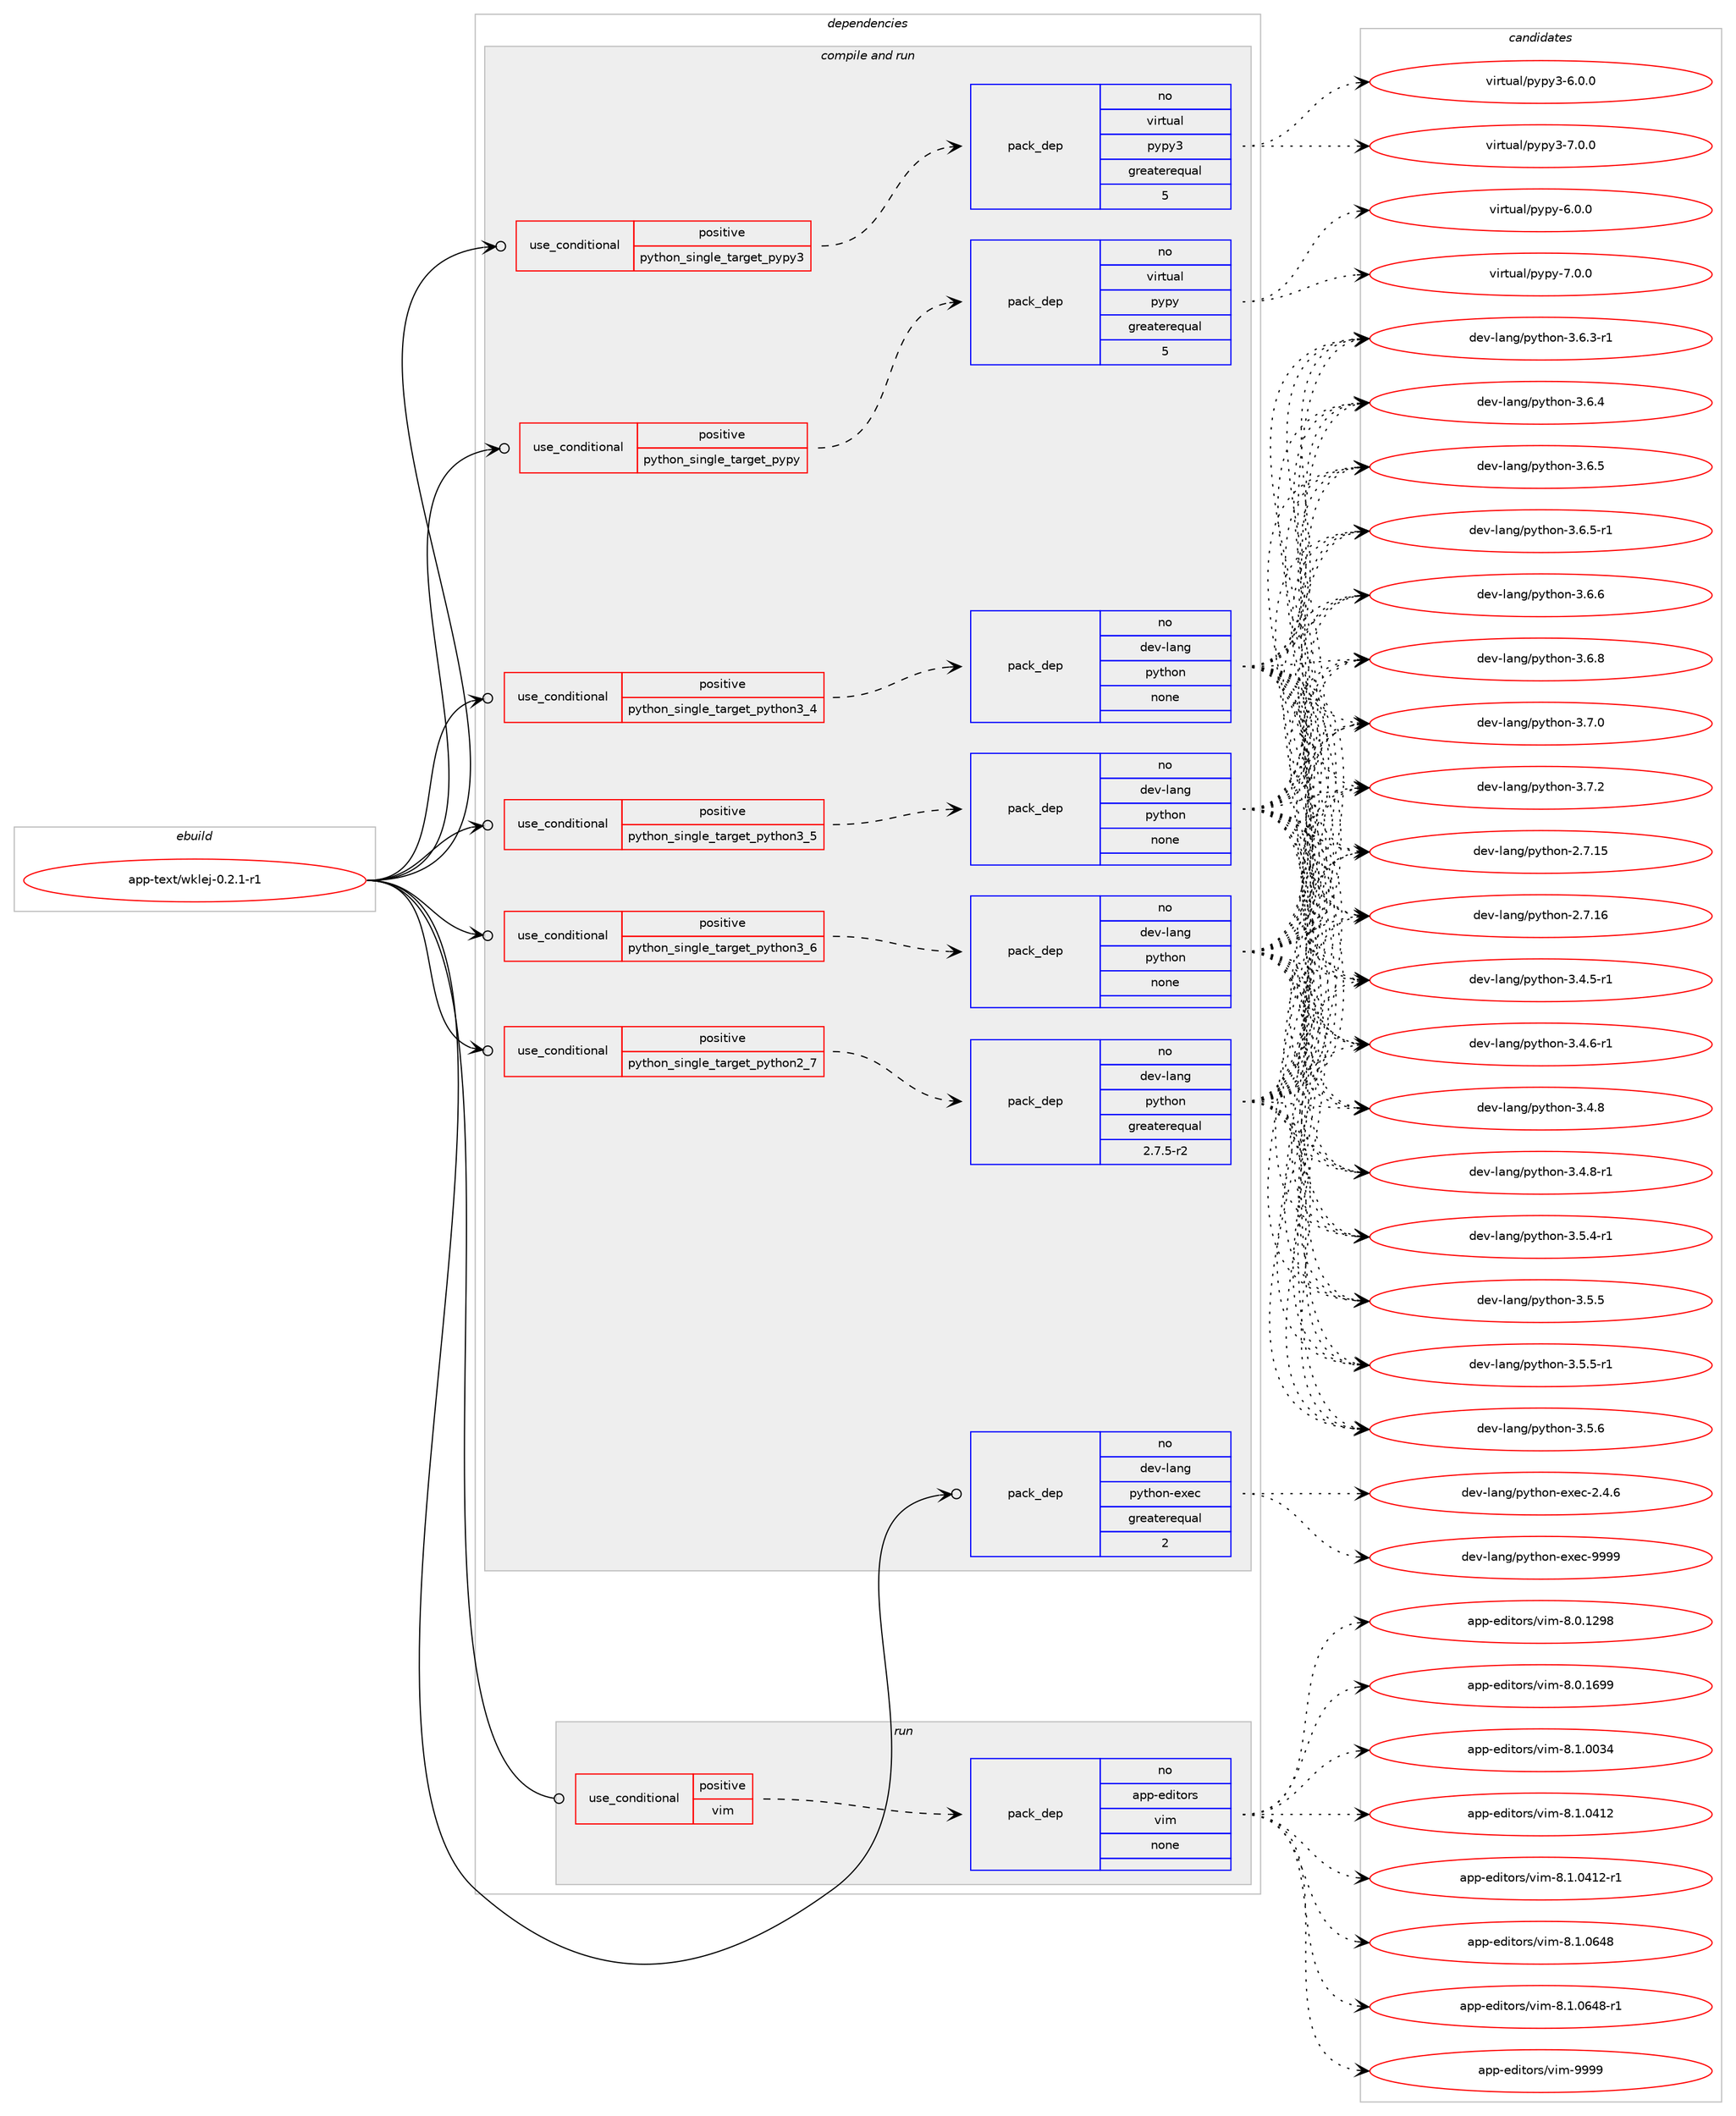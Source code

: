 digraph prolog {

# *************
# Graph options
# *************

newrank=true;
concentrate=true;
compound=true;
graph [rankdir=LR,fontname=Helvetica,fontsize=10,ranksep=1.5];#, ranksep=2.5, nodesep=0.2];
edge  [arrowhead=vee];
node  [fontname=Helvetica,fontsize=10];

# **********
# The ebuild
# **********

subgraph cluster_leftcol {
color=gray;
rank=same;
label=<<i>ebuild</i>>;
id [label="app-text/wklej-0.2.1-r1", color=red, width=4, href="../app-text/wklej-0.2.1-r1.svg"];
}

# ****************
# The dependencies
# ****************

subgraph cluster_midcol {
color=gray;
label=<<i>dependencies</i>>;
subgraph cluster_compile {
fillcolor="#eeeeee";
style=filled;
label=<<i>compile</i>>;
}
subgraph cluster_compileandrun {
fillcolor="#eeeeee";
style=filled;
label=<<i>compile and run</i>>;
subgraph cond356276 {
dependency1313282 [label=<<TABLE BORDER="0" CELLBORDER="1" CELLSPACING="0" CELLPADDING="4"><TR><TD ROWSPAN="3" CELLPADDING="10">use_conditional</TD></TR><TR><TD>positive</TD></TR><TR><TD>python_single_target_pypy</TD></TR></TABLE>>, shape=none, color=red];
subgraph pack936437 {
dependency1313283 [label=<<TABLE BORDER="0" CELLBORDER="1" CELLSPACING="0" CELLPADDING="4" WIDTH="220"><TR><TD ROWSPAN="6" CELLPADDING="30">pack_dep</TD></TR><TR><TD WIDTH="110">no</TD></TR><TR><TD>virtual</TD></TR><TR><TD>pypy</TD></TR><TR><TD>greaterequal</TD></TR><TR><TD>5</TD></TR></TABLE>>, shape=none, color=blue];
}
dependency1313282:e -> dependency1313283:w [weight=20,style="dashed",arrowhead="vee"];
}
id:e -> dependency1313282:w [weight=20,style="solid",arrowhead="odotvee"];
subgraph cond356277 {
dependency1313284 [label=<<TABLE BORDER="0" CELLBORDER="1" CELLSPACING="0" CELLPADDING="4"><TR><TD ROWSPAN="3" CELLPADDING="10">use_conditional</TD></TR><TR><TD>positive</TD></TR><TR><TD>python_single_target_pypy3</TD></TR></TABLE>>, shape=none, color=red];
subgraph pack936438 {
dependency1313285 [label=<<TABLE BORDER="0" CELLBORDER="1" CELLSPACING="0" CELLPADDING="4" WIDTH="220"><TR><TD ROWSPAN="6" CELLPADDING="30">pack_dep</TD></TR><TR><TD WIDTH="110">no</TD></TR><TR><TD>virtual</TD></TR><TR><TD>pypy3</TD></TR><TR><TD>greaterequal</TD></TR><TR><TD>5</TD></TR></TABLE>>, shape=none, color=blue];
}
dependency1313284:e -> dependency1313285:w [weight=20,style="dashed",arrowhead="vee"];
}
id:e -> dependency1313284:w [weight=20,style="solid",arrowhead="odotvee"];
subgraph cond356278 {
dependency1313286 [label=<<TABLE BORDER="0" CELLBORDER="1" CELLSPACING="0" CELLPADDING="4"><TR><TD ROWSPAN="3" CELLPADDING="10">use_conditional</TD></TR><TR><TD>positive</TD></TR><TR><TD>python_single_target_python2_7</TD></TR></TABLE>>, shape=none, color=red];
subgraph pack936439 {
dependency1313287 [label=<<TABLE BORDER="0" CELLBORDER="1" CELLSPACING="0" CELLPADDING="4" WIDTH="220"><TR><TD ROWSPAN="6" CELLPADDING="30">pack_dep</TD></TR><TR><TD WIDTH="110">no</TD></TR><TR><TD>dev-lang</TD></TR><TR><TD>python</TD></TR><TR><TD>greaterequal</TD></TR><TR><TD>2.7.5-r2</TD></TR></TABLE>>, shape=none, color=blue];
}
dependency1313286:e -> dependency1313287:w [weight=20,style="dashed",arrowhead="vee"];
}
id:e -> dependency1313286:w [weight=20,style="solid",arrowhead="odotvee"];
subgraph cond356279 {
dependency1313288 [label=<<TABLE BORDER="0" CELLBORDER="1" CELLSPACING="0" CELLPADDING="4"><TR><TD ROWSPAN="3" CELLPADDING="10">use_conditional</TD></TR><TR><TD>positive</TD></TR><TR><TD>python_single_target_python3_4</TD></TR></TABLE>>, shape=none, color=red];
subgraph pack936440 {
dependency1313289 [label=<<TABLE BORDER="0" CELLBORDER="1" CELLSPACING="0" CELLPADDING="4" WIDTH="220"><TR><TD ROWSPAN="6" CELLPADDING="30">pack_dep</TD></TR><TR><TD WIDTH="110">no</TD></TR><TR><TD>dev-lang</TD></TR><TR><TD>python</TD></TR><TR><TD>none</TD></TR><TR><TD></TD></TR></TABLE>>, shape=none, color=blue];
}
dependency1313288:e -> dependency1313289:w [weight=20,style="dashed",arrowhead="vee"];
}
id:e -> dependency1313288:w [weight=20,style="solid",arrowhead="odotvee"];
subgraph cond356280 {
dependency1313290 [label=<<TABLE BORDER="0" CELLBORDER="1" CELLSPACING="0" CELLPADDING="4"><TR><TD ROWSPAN="3" CELLPADDING="10">use_conditional</TD></TR><TR><TD>positive</TD></TR><TR><TD>python_single_target_python3_5</TD></TR></TABLE>>, shape=none, color=red];
subgraph pack936441 {
dependency1313291 [label=<<TABLE BORDER="0" CELLBORDER="1" CELLSPACING="0" CELLPADDING="4" WIDTH="220"><TR><TD ROWSPAN="6" CELLPADDING="30">pack_dep</TD></TR><TR><TD WIDTH="110">no</TD></TR><TR><TD>dev-lang</TD></TR><TR><TD>python</TD></TR><TR><TD>none</TD></TR><TR><TD></TD></TR></TABLE>>, shape=none, color=blue];
}
dependency1313290:e -> dependency1313291:w [weight=20,style="dashed",arrowhead="vee"];
}
id:e -> dependency1313290:w [weight=20,style="solid",arrowhead="odotvee"];
subgraph cond356281 {
dependency1313292 [label=<<TABLE BORDER="0" CELLBORDER="1" CELLSPACING="0" CELLPADDING="4"><TR><TD ROWSPAN="3" CELLPADDING="10">use_conditional</TD></TR><TR><TD>positive</TD></TR><TR><TD>python_single_target_python3_6</TD></TR></TABLE>>, shape=none, color=red];
subgraph pack936442 {
dependency1313293 [label=<<TABLE BORDER="0" CELLBORDER="1" CELLSPACING="0" CELLPADDING="4" WIDTH="220"><TR><TD ROWSPAN="6" CELLPADDING="30">pack_dep</TD></TR><TR><TD WIDTH="110">no</TD></TR><TR><TD>dev-lang</TD></TR><TR><TD>python</TD></TR><TR><TD>none</TD></TR><TR><TD></TD></TR></TABLE>>, shape=none, color=blue];
}
dependency1313292:e -> dependency1313293:w [weight=20,style="dashed",arrowhead="vee"];
}
id:e -> dependency1313292:w [weight=20,style="solid",arrowhead="odotvee"];
subgraph pack936443 {
dependency1313294 [label=<<TABLE BORDER="0" CELLBORDER="1" CELLSPACING="0" CELLPADDING="4" WIDTH="220"><TR><TD ROWSPAN="6" CELLPADDING="30">pack_dep</TD></TR><TR><TD WIDTH="110">no</TD></TR><TR><TD>dev-lang</TD></TR><TR><TD>python-exec</TD></TR><TR><TD>greaterequal</TD></TR><TR><TD>2</TD></TR></TABLE>>, shape=none, color=blue];
}
id:e -> dependency1313294:w [weight=20,style="solid",arrowhead="odotvee"];
}
subgraph cluster_run {
fillcolor="#eeeeee";
style=filled;
label=<<i>run</i>>;
subgraph cond356282 {
dependency1313295 [label=<<TABLE BORDER="0" CELLBORDER="1" CELLSPACING="0" CELLPADDING="4"><TR><TD ROWSPAN="3" CELLPADDING="10">use_conditional</TD></TR><TR><TD>positive</TD></TR><TR><TD>vim</TD></TR></TABLE>>, shape=none, color=red];
subgraph pack936444 {
dependency1313296 [label=<<TABLE BORDER="0" CELLBORDER="1" CELLSPACING="0" CELLPADDING="4" WIDTH="220"><TR><TD ROWSPAN="6" CELLPADDING="30">pack_dep</TD></TR><TR><TD WIDTH="110">no</TD></TR><TR><TD>app-editors</TD></TR><TR><TD>vim</TD></TR><TR><TD>none</TD></TR><TR><TD></TD></TR></TABLE>>, shape=none, color=blue];
}
dependency1313295:e -> dependency1313296:w [weight=20,style="dashed",arrowhead="vee"];
}
id:e -> dependency1313295:w [weight=20,style="solid",arrowhead="odot"];
}
}

# **************
# The candidates
# **************

subgraph cluster_choices {
rank=same;
color=gray;
label=<<i>candidates</i>>;

subgraph choice936437 {
color=black;
nodesep=1;
choice1181051141161179710847112121112121455446484648 [label="virtual/pypy-6.0.0", color=red, width=4,href="../virtual/pypy-6.0.0.svg"];
choice1181051141161179710847112121112121455546484648 [label="virtual/pypy-7.0.0", color=red, width=4,href="../virtual/pypy-7.0.0.svg"];
dependency1313283:e -> choice1181051141161179710847112121112121455446484648:w [style=dotted,weight="100"];
dependency1313283:e -> choice1181051141161179710847112121112121455546484648:w [style=dotted,weight="100"];
}
subgraph choice936438 {
color=black;
nodesep=1;
choice118105114116117971084711212111212151455446484648 [label="virtual/pypy3-6.0.0", color=red, width=4,href="../virtual/pypy3-6.0.0.svg"];
choice118105114116117971084711212111212151455546484648 [label="virtual/pypy3-7.0.0", color=red, width=4,href="../virtual/pypy3-7.0.0.svg"];
dependency1313285:e -> choice118105114116117971084711212111212151455446484648:w [style=dotted,weight="100"];
dependency1313285:e -> choice118105114116117971084711212111212151455546484648:w [style=dotted,weight="100"];
}
subgraph choice936439 {
color=black;
nodesep=1;
choice10010111845108971101034711212111610411111045504655464953 [label="dev-lang/python-2.7.15", color=red, width=4,href="../dev-lang/python-2.7.15.svg"];
choice10010111845108971101034711212111610411111045504655464954 [label="dev-lang/python-2.7.16", color=red, width=4,href="../dev-lang/python-2.7.16.svg"];
choice1001011184510897110103471121211161041111104551465246534511449 [label="dev-lang/python-3.4.5-r1", color=red, width=4,href="../dev-lang/python-3.4.5-r1.svg"];
choice1001011184510897110103471121211161041111104551465246544511449 [label="dev-lang/python-3.4.6-r1", color=red, width=4,href="../dev-lang/python-3.4.6-r1.svg"];
choice100101118451089711010347112121116104111110455146524656 [label="dev-lang/python-3.4.8", color=red, width=4,href="../dev-lang/python-3.4.8.svg"];
choice1001011184510897110103471121211161041111104551465246564511449 [label="dev-lang/python-3.4.8-r1", color=red, width=4,href="../dev-lang/python-3.4.8-r1.svg"];
choice1001011184510897110103471121211161041111104551465346524511449 [label="dev-lang/python-3.5.4-r1", color=red, width=4,href="../dev-lang/python-3.5.4-r1.svg"];
choice100101118451089711010347112121116104111110455146534653 [label="dev-lang/python-3.5.5", color=red, width=4,href="../dev-lang/python-3.5.5.svg"];
choice1001011184510897110103471121211161041111104551465346534511449 [label="dev-lang/python-3.5.5-r1", color=red, width=4,href="../dev-lang/python-3.5.5-r1.svg"];
choice100101118451089711010347112121116104111110455146534654 [label="dev-lang/python-3.5.6", color=red, width=4,href="../dev-lang/python-3.5.6.svg"];
choice1001011184510897110103471121211161041111104551465446514511449 [label="dev-lang/python-3.6.3-r1", color=red, width=4,href="../dev-lang/python-3.6.3-r1.svg"];
choice100101118451089711010347112121116104111110455146544652 [label="dev-lang/python-3.6.4", color=red, width=4,href="../dev-lang/python-3.6.4.svg"];
choice100101118451089711010347112121116104111110455146544653 [label="dev-lang/python-3.6.5", color=red, width=4,href="../dev-lang/python-3.6.5.svg"];
choice1001011184510897110103471121211161041111104551465446534511449 [label="dev-lang/python-3.6.5-r1", color=red, width=4,href="../dev-lang/python-3.6.5-r1.svg"];
choice100101118451089711010347112121116104111110455146544654 [label="dev-lang/python-3.6.6", color=red, width=4,href="../dev-lang/python-3.6.6.svg"];
choice100101118451089711010347112121116104111110455146544656 [label="dev-lang/python-3.6.8", color=red, width=4,href="../dev-lang/python-3.6.8.svg"];
choice100101118451089711010347112121116104111110455146554648 [label="dev-lang/python-3.7.0", color=red, width=4,href="../dev-lang/python-3.7.0.svg"];
choice100101118451089711010347112121116104111110455146554650 [label="dev-lang/python-3.7.2", color=red, width=4,href="../dev-lang/python-3.7.2.svg"];
dependency1313287:e -> choice10010111845108971101034711212111610411111045504655464953:w [style=dotted,weight="100"];
dependency1313287:e -> choice10010111845108971101034711212111610411111045504655464954:w [style=dotted,weight="100"];
dependency1313287:e -> choice1001011184510897110103471121211161041111104551465246534511449:w [style=dotted,weight="100"];
dependency1313287:e -> choice1001011184510897110103471121211161041111104551465246544511449:w [style=dotted,weight="100"];
dependency1313287:e -> choice100101118451089711010347112121116104111110455146524656:w [style=dotted,weight="100"];
dependency1313287:e -> choice1001011184510897110103471121211161041111104551465246564511449:w [style=dotted,weight="100"];
dependency1313287:e -> choice1001011184510897110103471121211161041111104551465346524511449:w [style=dotted,weight="100"];
dependency1313287:e -> choice100101118451089711010347112121116104111110455146534653:w [style=dotted,weight="100"];
dependency1313287:e -> choice1001011184510897110103471121211161041111104551465346534511449:w [style=dotted,weight="100"];
dependency1313287:e -> choice100101118451089711010347112121116104111110455146534654:w [style=dotted,weight="100"];
dependency1313287:e -> choice1001011184510897110103471121211161041111104551465446514511449:w [style=dotted,weight="100"];
dependency1313287:e -> choice100101118451089711010347112121116104111110455146544652:w [style=dotted,weight="100"];
dependency1313287:e -> choice100101118451089711010347112121116104111110455146544653:w [style=dotted,weight="100"];
dependency1313287:e -> choice1001011184510897110103471121211161041111104551465446534511449:w [style=dotted,weight="100"];
dependency1313287:e -> choice100101118451089711010347112121116104111110455146544654:w [style=dotted,weight="100"];
dependency1313287:e -> choice100101118451089711010347112121116104111110455146544656:w [style=dotted,weight="100"];
dependency1313287:e -> choice100101118451089711010347112121116104111110455146554648:w [style=dotted,weight="100"];
dependency1313287:e -> choice100101118451089711010347112121116104111110455146554650:w [style=dotted,weight="100"];
}
subgraph choice936440 {
color=black;
nodesep=1;
choice10010111845108971101034711212111610411111045504655464953 [label="dev-lang/python-2.7.15", color=red, width=4,href="../dev-lang/python-2.7.15.svg"];
choice10010111845108971101034711212111610411111045504655464954 [label="dev-lang/python-2.7.16", color=red, width=4,href="../dev-lang/python-2.7.16.svg"];
choice1001011184510897110103471121211161041111104551465246534511449 [label="dev-lang/python-3.4.5-r1", color=red, width=4,href="../dev-lang/python-3.4.5-r1.svg"];
choice1001011184510897110103471121211161041111104551465246544511449 [label="dev-lang/python-3.4.6-r1", color=red, width=4,href="../dev-lang/python-3.4.6-r1.svg"];
choice100101118451089711010347112121116104111110455146524656 [label="dev-lang/python-3.4.8", color=red, width=4,href="../dev-lang/python-3.4.8.svg"];
choice1001011184510897110103471121211161041111104551465246564511449 [label="dev-lang/python-3.4.8-r1", color=red, width=4,href="../dev-lang/python-3.4.8-r1.svg"];
choice1001011184510897110103471121211161041111104551465346524511449 [label="dev-lang/python-3.5.4-r1", color=red, width=4,href="../dev-lang/python-3.5.4-r1.svg"];
choice100101118451089711010347112121116104111110455146534653 [label="dev-lang/python-3.5.5", color=red, width=4,href="../dev-lang/python-3.5.5.svg"];
choice1001011184510897110103471121211161041111104551465346534511449 [label="dev-lang/python-3.5.5-r1", color=red, width=4,href="../dev-lang/python-3.5.5-r1.svg"];
choice100101118451089711010347112121116104111110455146534654 [label="dev-lang/python-3.5.6", color=red, width=4,href="../dev-lang/python-3.5.6.svg"];
choice1001011184510897110103471121211161041111104551465446514511449 [label="dev-lang/python-3.6.3-r1", color=red, width=4,href="../dev-lang/python-3.6.3-r1.svg"];
choice100101118451089711010347112121116104111110455146544652 [label="dev-lang/python-3.6.4", color=red, width=4,href="../dev-lang/python-3.6.4.svg"];
choice100101118451089711010347112121116104111110455146544653 [label="dev-lang/python-3.6.5", color=red, width=4,href="../dev-lang/python-3.6.5.svg"];
choice1001011184510897110103471121211161041111104551465446534511449 [label="dev-lang/python-3.6.5-r1", color=red, width=4,href="../dev-lang/python-3.6.5-r1.svg"];
choice100101118451089711010347112121116104111110455146544654 [label="dev-lang/python-3.6.6", color=red, width=4,href="../dev-lang/python-3.6.6.svg"];
choice100101118451089711010347112121116104111110455146544656 [label="dev-lang/python-3.6.8", color=red, width=4,href="../dev-lang/python-3.6.8.svg"];
choice100101118451089711010347112121116104111110455146554648 [label="dev-lang/python-3.7.0", color=red, width=4,href="../dev-lang/python-3.7.0.svg"];
choice100101118451089711010347112121116104111110455146554650 [label="dev-lang/python-3.7.2", color=red, width=4,href="../dev-lang/python-3.7.2.svg"];
dependency1313289:e -> choice10010111845108971101034711212111610411111045504655464953:w [style=dotted,weight="100"];
dependency1313289:e -> choice10010111845108971101034711212111610411111045504655464954:w [style=dotted,weight="100"];
dependency1313289:e -> choice1001011184510897110103471121211161041111104551465246534511449:w [style=dotted,weight="100"];
dependency1313289:e -> choice1001011184510897110103471121211161041111104551465246544511449:w [style=dotted,weight="100"];
dependency1313289:e -> choice100101118451089711010347112121116104111110455146524656:w [style=dotted,weight="100"];
dependency1313289:e -> choice1001011184510897110103471121211161041111104551465246564511449:w [style=dotted,weight="100"];
dependency1313289:e -> choice1001011184510897110103471121211161041111104551465346524511449:w [style=dotted,weight="100"];
dependency1313289:e -> choice100101118451089711010347112121116104111110455146534653:w [style=dotted,weight="100"];
dependency1313289:e -> choice1001011184510897110103471121211161041111104551465346534511449:w [style=dotted,weight="100"];
dependency1313289:e -> choice100101118451089711010347112121116104111110455146534654:w [style=dotted,weight="100"];
dependency1313289:e -> choice1001011184510897110103471121211161041111104551465446514511449:w [style=dotted,weight="100"];
dependency1313289:e -> choice100101118451089711010347112121116104111110455146544652:w [style=dotted,weight="100"];
dependency1313289:e -> choice100101118451089711010347112121116104111110455146544653:w [style=dotted,weight="100"];
dependency1313289:e -> choice1001011184510897110103471121211161041111104551465446534511449:w [style=dotted,weight="100"];
dependency1313289:e -> choice100101118451089711010347112121116104111110455146544654:w [style=dotted,weight="100"];
dependency1313289:e -> choice100101118451089711010347112121116104111110455146544656:w [style=dotted,weight="100"];
dependency1313289:e -> choice100101118451089711010347112121116104111110455146554648:w [style=dotted,weight="100"];
dependency1313289:e -> choice100101118451089711010347112121116104111110455146554650:w [style=dotted,weight="100"];
}
subgraph choice936441 {
color=black;
nodesep=1;
choice10010111845108971101034711212111610411111045504655464953 [label="dev-lang/python-2.7.15", color=red, width=4,href="../dev-lang/python-2.7.15.svg"];
choice10010111845108971101034711212111610411111045504655464954 [label="dev-lang/python-2.7.16", color=red, width=4,href="../dev-lang/python-2.7.16.svg"];
choice1001011184510897110103471121211161041111104551465246534511449 [label="dev-lang/python-3.4.5-r1", color=red, width=4,href="../dev-lang/python-3.4.5-r1.svg"];
choice1001011184510897110103471121211161041111104551465246544511449 [label="dev-lang/python-3.4.6-r1", color=red, width=4,href="../dev-lang/python-3.4.6-r1.svg"];
choice100101118451089711010347112121116104111110455146524656 [label="dev-lang/python-3.4.8", color=red, width=4,href="../dev-lang/python-3.4.8.svg"];
choice1001011184510897110103471121211161041111104551465246564511449 [label="dev-lang/python-3.4.8-r1", color=red, width=4,href="../dev-lang/python-3.4.8-r1.svg"];
choice1001011184510897110103471121211161041111104551465346524511449 [label="dev-lang/python-3.5.4-r1", color=red, width=4,href="../dev-lang/python-3.5.4-r1.svg"];
choice100101118451089711010347112121116104111110455146534653 [label="dev-lang/python-3.5.5", color=red, width=4,href="../dev-lang/python-3.5.5.svg"];
choice1001011184510897110103471121211161041111104551465346534511449 [label="dev-lang/python-3.5.5-r1", color=red, width=4,href="../dev-lang/python-3.5.5-r1.svg"];
choice100101118451089711010347112121116104111110455146534654 [label="dev-lang/python-3.5.6", color=red, width=4,href="../dev-lang/python-3.5.6.svg"];
choice1001011184510897110103471121211161041111104551465446514511449 [label="dev-lang/python-3.6.3-r1", color=red, width=4,href="../dev-lang/python-3.6.3-r1.svg"];
choice100101118451089711010347112121116104111110455146544652 [label="dev-lang/python-3.6.4", color=red, width=4,href="../dev-lang/python-3.6.4.svg"];
choice100101118451089711010347112121116104111110455146544653 [label="dev-lang/python-3.6.5", color=red, width=4,href="../dev-lang/python-3.6.5.svg"];
choice1001011184510897110103471121211161041111104551465446534511449 [label="dev-lang/python-3.6.5-r1", color=red, width=4,href="../dev-lang/python-3.6.5-r1.svg"];
choice100101118451089711010347112121116104111110455146544654 [label="dev-lang/python-3.6.6", color=red, width=4,href="../dev-lang/python-3.6.6.svg"];
choice100101118451089711010347112121116104111110455146544656 [label="dev-lang/python-3.6.8", color=red, width=4,href="../dev-lang/python-3.6.8.svg"];
choice100101118451089711010347112121116104111110455146554648 [label="dev-lang/python-3.7.0", color=red, width=4,href="../dev-lang/python-3.7.0.svg"];
choice100101118451089711010347112121116104111110455146554650 [label="dev-lang/python-3.7.2", color=red, width=4,href="../dev-lang/python-3.7.2.svg"];
dependency1313291:e -> choice10010111845108971101034711212111610411111045504655464953:w [style=dotted,weight="100"];
dependency1313291:e -> choice10010111845108971101034711212111610411111045504655464954:w [style=dotted,weight="100"];
dependency1313291:e -> choice1001011184510897110103471121211161041111104551465246534511449:w [style=dotted,weight="100"];
dependency1313291:e -> choice1001011184510897110103471121211161041111104551465246544511449:w [style=dotted,weight="100"];
dependency1313291:e -> choice100101118451089711010347112121116104111110455146524656:w [style=dotted,weight="100"];
dependency1313291:e -> choice1001011184510897110103471121211161041111104551465246564511449:w [style=dotted,weight="100"];
dependency1313291:e -> choice1001011184510897110103471121211161041111104551465346524511449:w [style=dotted,weight="100"];
dependency1313291:e -> choice100101118451089711010347112121116104111110455146534653:w [style=dotted,weight="100"];
dependency1313291:e -> choice1001011184510897110103471121211161041111104551465346534511449:w [style=dotted,weight="100"];
dependency1313291:e -> choice100101118451089711010347112121116104111110455146534654:w [style=dotted,weight="100"];
dependency1313291:e -> choice1001011184510897110103471121211161041111104551465446514511449:w [style=dotted,weight="100"];
dependency1313291:e -> choice100101118451089711010347112121116104111110455146544652:w [style=dotted,weight="100"];
dependency1313291:e -> choice100101118451089711010347112121116104111110455146544653:w [style=dotted,weight="100"];
dependency1313291:e -> choice1001011184510897110103471121211161041111104551465446534511449:w [style=dotted,weight="100"];
dependency1313291:e -> choice100101118451089711010347112121116104111110455146544654:w [style=dotted,weight="100"];
dependency1313291:e -> choice100101118451089711010347112121116104111110455146544656:w [style=dotted,weight="100"];
dependency1313291:e -> choice100101118451089711010347112121116104111110455146554648:w [style=dotted,weight="100"];
dependency1313291:e -> choice100101118451089711010347112121116104111110455146554650:w [style=dotted,weight="100"];
}
subgraph choice936442 {
color=black;
nodesep=1;
choice10010111845108971101034711212111610411111045504655464953 [label="dev-lang/python-2.7.15", color=red, width=4,href="../dev-lang/python-2.7.15.svg"];
choice10010111845108971101034711212111610411111045504655464954 [label="dev-lang/python-2.7.16", color=red, width=4,href="../dev-lang/python-2.7.16.svg"];
choice1001011184510897110103471121211161041111104551465246534511449 [label="dev-lang/python-3.4.5-r1", color=red, width=4,href="../dev-lang/python-3.4.5-r1.svg"];
choice1001011184510897110103471121211161041111104551465246544511449 [label="dev-lang/python-3.4.6-r1", color=red, width=4,href="../dev-lang/python-3.4.6-r1.svg"];
choice100101118451089711010347112121116104111110455146524656 [label="dev-lang/python-3.4.8", color=red, width=4,href="../dev-lang/python-3.4.8.svg"];
choice1001011184510897110103471121211161041111104551465246564511449 [label="dev-lang/python-3.4.8-r1", color=red, width=4,href="../dev-lang/python-3.4.8-r1.svg"];
choice1001011184510897110103471121211161041111104551465346524511449 [label="dev-lang/python-3.5.4-r1", color=red, width=4,href="../dev-lang/python-3.5.4-r1.svg"];
choice100101118451089711010347112121116104111110455146534653 [label="dev-lang/python-3.5.5", color=red, width=4,href="../dev-lang/python-3.5.5.svg"];
choice1001011184510897110103471121211161041111104551465346534511449 [label="dev-lang/python-3.5.5-r1", color=red, width=4,href="../dev-lang/python-3.5.5-r1.svg"];
choice100101118451089711010347112121116104111110455146534654 [label="dev-lang/python-3.5.6", color=red, width=4,href="../dev-lang/python-3.5.6.svg"];
choice1001011184510897110103471121211161041111104551465446514511449 [label="dev-lang/python-3.6.3-r1", color=red, width=4,href="../dev-lang/python-3.6.3-r1.svg"];
choice100101118451089711010347112121116104111110455146544652 [label="dev-lang/python-3.6.4", color=red, width=4,href="../dev-lang/python-3.6.4.svg"];
choice100101118451089711010347112121116104111110455146544653 [label="dev-lang/python-3.6.5", color=red, width=4,href="../dev-lang/python-3.6.5.svg"];
choice1001011184510897110103471121211161041111104551465446534511449 [label="dev-lang/python-3.6.5-r1", color=red, width=4,href="../dev-lang/python-3.6.5-r1.svg"];
choice100101118451089711010347112121116104111110455146544654 [label="dev-lang/python-3.6.6", color=red, width=4,href="../dev-lang/python-3.6.6.svg"];
choice100101118451089711010347112121116104111110455146544656 [label="dev-lang/python-3.6.8", color=red, width=4,href="../dev-lang/python-3.6.8.svg"];
choice100101118451089711010347112121116104111110455146554648 [label="dev-lang/python-3.7.0", color=red, width=4,href="../dev-lang/python-3.7.0.svg"];
choice100101118451089711010347112121116104111110455146554650 [label="dev-lang/python-3.7.2", color=red, width=4,href="../dev-lang/python-3.7.2.svg"];
dependency1313293:e -> choice10010111845108971101034711212111610411111045504655464953:w [style=dotted,weight="100"];
dependency1313293:e -> choice10010111845108971101034711212111610411111045504655464954:w [style=dotted,weight="100"];
dependency1313293:e -> choice1001011184510897110103471121211161041111104551465246534511449:w [style=dotted,weight="100"];
dependency1313293:e -> choice1001011184510897110103471121211161041111104551465246544511449:w [style=dotted,weight="100"];
dependency1313293:e -> choice100101118451089711010347112121116104111110455146524656:w [style=dotted,weight="100"];
dependency1313293:e -> choice1001011184510897110103471121211161041111104551465246564511449:w [style=dotted,weight="100"];
dependency1313293:e -> choice1001011184510897110103471121211161041111104551465346524511449:w [style=dotted,weight="100"];
dependency1313293:e -> choice100101118451089711010347112121116104111110455146534653:w [style=dotted,weight="100"];
dependency1313293:e -> choice1001011184510897110103471121211161041111104551465346534511449:w [style=dotted,weight="100"];
dependency1313293:e -> choice100101118451089711010347112121116104111110455146534654:w [style=dotted,weight="100"];
dependency1313293:e -> choice1001011184510897110103471121211161041111104551465446514511449:w [style=dotted,weight="100"];
dependency1313293:e -> choice100101118451089711010347112121116104111110455146544652:w [style=dotted,weight="100"];
dependency1313293:e -> choice100101118451089711010347112121116104111110455146544653:w [style=dotted,weight="100"];
dependency1313293:e -> choice1001011184510897110103471121211161041111104551465446534511449:w [style=dotted,weight="100"];
dependency1313293:e -> choice100101118451089711010347112121116104111110455146544654:w [style=dotted,weight="100"];
dependency1313293:e -> choice100101118451089711010347112121116104111110455146544656:w [style=dotted,weight="100"];
dependency1313293:e -> choice100101118451089711010347112121116104111110455146554648:w [style=dotted,weight="100"];
dependency1313293:e -> choice100101118451089711010347112121116104111110455146554650:w [style=dotted,weight="100"];
}
subgraph choice936443 {
color=black;
nodesep=1;
choice1001011184510897110103471121211161041111104510112010199455046524654 [label="dev-lang/python-exec-2.4.6", color=red, width=4,href="../dev-lang/python-exec-2.4.6.svg"];
choice10010111845108971101034711212111610411111045101120101994557575757 [label="dev-lang/python-exec-9999", color=red, width=4,href="../dev-lang/python-exec-9999.svg"];
dependency1313294:e -> choice1001011184510897110103471121211161041111104510112010199455046524654:w [style=dotted,weight="100"];
dependency1313294:e -> choice10010111845108971101034711212111610411111045101120101994557575757:w [style=dotted,weight="100"];
}
subgraph choice936444 {
color=black;
nodesep=1;
choice971121124510110010511611111411547118105109455646484649505756 [label="app-editors/vim-8.0.1298", color=red, width=4,href="../app-editors/vim-8.0.1298.svg"];
choice971121124510110010511611111411547118105109455646484649545757 [label="app-editors/vim-8.0.1699", color=red, width=4,href="../app-editors/vim-8.0.1699.svg"];
choice971121124510110010511611111411547118105109455646494648485152 [label="app-editors/vim-8.1.0034", color=red, width=4,href="../app-editors/vim-8.1.0034.svg"];
choice971121124510110010511611111411547118105109455646494648524950 [label="app-editors/vim-8.1.0412", color=red, width=4,href="../app-editors/vim-8.1.0412.svg"];
choice9711211245101100105116111114115471181051094556464946485249504511449 [label="app-editors/vim-8.1.0412-r1", color=red, width=4,href="../app-editors/vim-8.1.0412-r1.svg"];
choice971121124510110010511611111411547118105109455646494648545256 [label="app-editors/vim-8.1.0648", color=red, width=4,href="../app-editors/vim-8.1.0648.svg"];
choice9711211245101100105116111114115471181051094556464946485452564511449 [label="app-editors/vim-8.1.0648-r1", color=red, width=4,href="../app-editors/vim-8.1.0648-r1.svg"];
choice9711211245101100105116111114115471181051094557575757 [label="app-editors/vim-9999", color=red, width=4,href="../app-editors/vim-9999.svg"];
dependency1313296:e -> choice971121124510110010511611111411547118105109455646484649505756:w [style=dotted,weight="100"];
dependency1313296:e -> choice971121124510110010511611111411547118105109455646484649545757:w [style=dotted,weight="100"];
dependency1313296:e -> choice971121124510110010511611111411547118105109455646494648485152:w [style=dotted,weight="100"];
dependency1313296:e -> choice971121124510110010511611111411547118105109455646494648524950:w [style=dotted,weight="100"];
dependency1313296:e -> choice9711211245101100105116111114115471181051094556464946485249504511449:w [style=dotted,weight="100"];
dependency1313296:e -> choice971121124510110010511611111411547118105109455646494648545256:w [style=dotted,weight="100"];
dependency1313296:e -> choice9711211245101100105116111114115471181051094556464946485452564511449:w [style=dotted,weight="100"];
dependency1313296:e -> choice9711211245101100105116111114115471181051094557575757:w [style=dotted,weight="100"];
}
}

}
